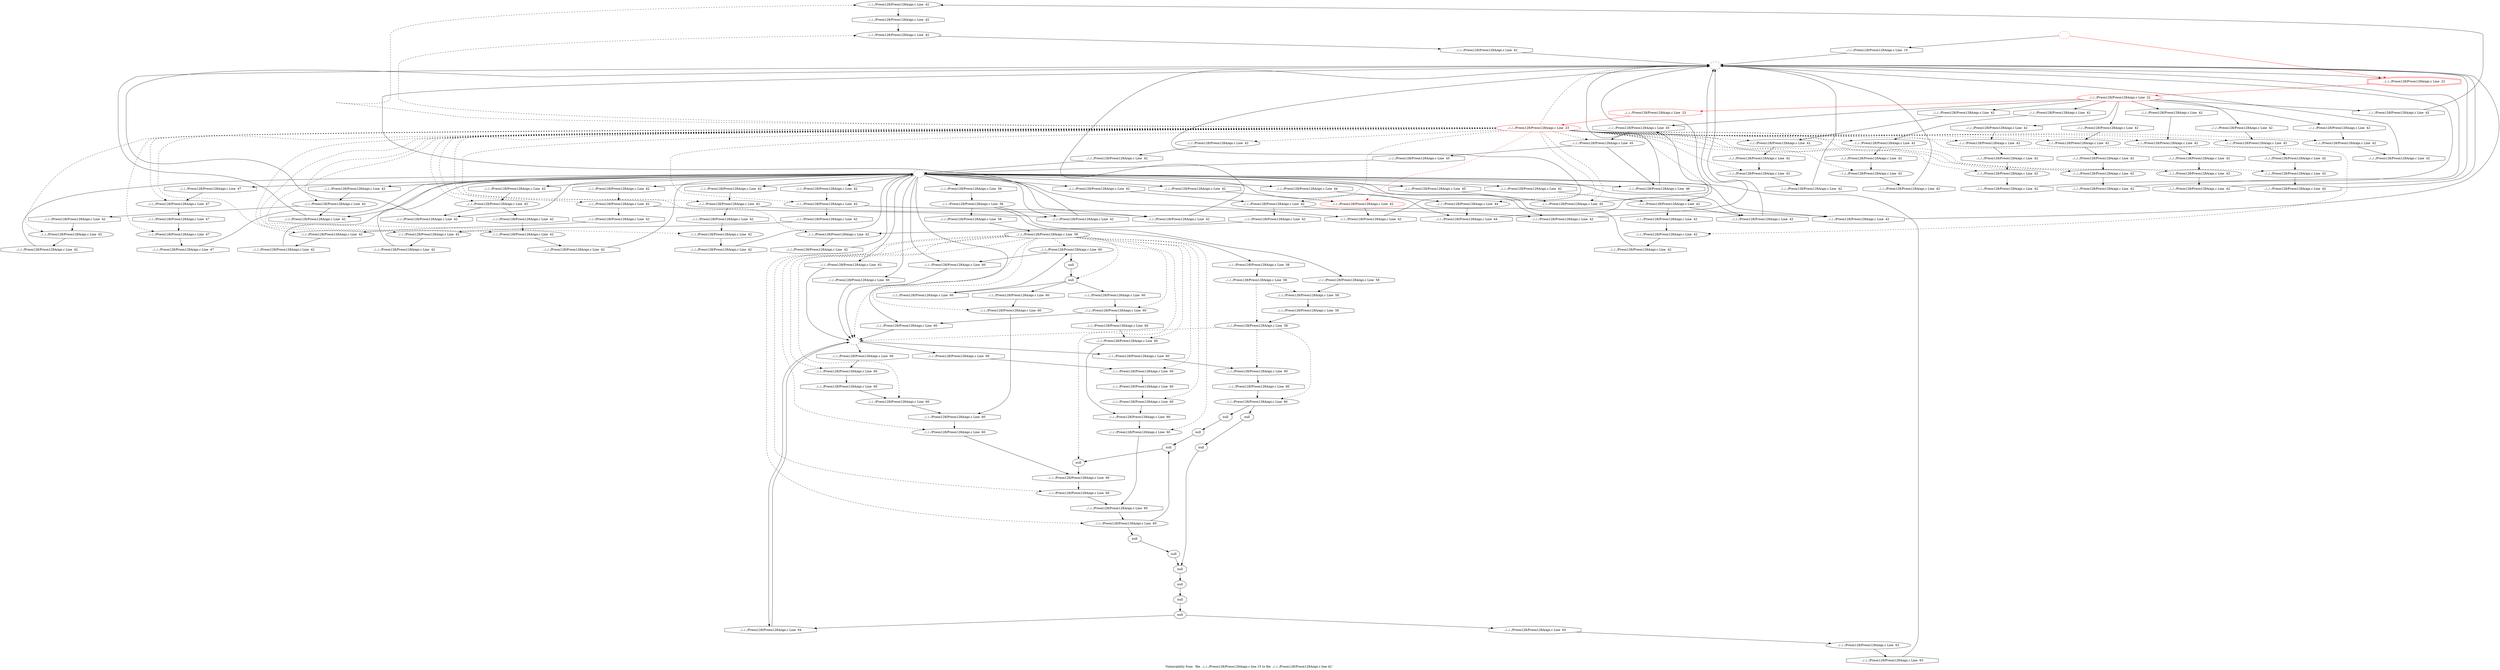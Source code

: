 digraph "Vulnerability from 'file ../../../Preon128/Preon128A/api.c line 15 to file ../../../Preon128/Preon128A/api.c line 42 '  "{
label="Vulnerability from  'file ../../../Preon128/Preon128A/api.c line 15 to file ../../../Preon128/Preon128A/api.c line 42 ' ";
node_881[shape=ellipse,style=solid,label="../../../Preon128/Preon128A/api.c Line  42"]
node_884[shape=octagon,style=solid,label="../../../Preon128/Preon128A/api.c Line  42"]
"node_881"->"node_884"
node_882[shape=octagon,style=solid,label="../../../Preon128/Preon128A/api.c Line  42"]
"node_882"->"node_881"
node_883[shape=ellipse,style=solid,label="../../../Preon128/Preon128A/api.c Line  42"]
node_891[shape=octagon,style=solid,label="../../../Preon128/Preon128A/api.c Line  42"]
"node_883"->"node_891"
"node_884"->"node_883"
node_885[shape=ellipse,style=solid,label="../../../Preon128/Preon128A/api.c Line  42"]
node_888[shape=octagon,style=solid,label="../../../Preon128/Preon128A/api.c Line  42"]
"node_885"->"node_888"
node_890[shape=octagon,style=solid,label="../../../Preon128/Preon128A/api.c Line  42"]
"node_885"->"node_890"
node_886[shape=octagon,style=solid,label="../../../Preon128/Preon128A/api.c Line  42"]
"node_886"->"node_885"
node_887[shape=ellipse,style=solid,label="../../../Preon128/Preon128A/api.c Line  42"]
node_889[shape=octagon,style=solid,label="../../../Preon128/Preon128A/api.c Line  42"]
"node_887"->"node_889"
"node_888"->"node_887"
node_820[shape=ellipse,style=dashed,label=""]
"node_889"->"node_820"
node_826[shape=ellipse,style=solid,label="../../../Preon128/Preon128A/api.c Line  23", color=red]
"node_826"->"node_881" [style=dashed]
"node_826"->"node_883" [style=dashed]
"node_826"->"node_885" [style=dashed]
"node_826"->"node_887" [style=dashed]
node_832[shape=ellipse,style=solid,label="../../../Preon128/Preon128A/api.c Line  42"]
"node_826"->"node_832" [style=dashed]
node_821[shape=ellipse,style=dashed,label=""]
"node_826"->"node_821" [style=dashed]
node_865[shape=ellipse,style=solid,label="../../../Preon128/Preon128A/api.c Line  42"]
"node_826"->"node_865" [style=dashed]
node_870[shape=ellipse,style=solid,label="../../../Preon128/Preon128A/api.c Line  42"]
"node_826"->"node_870" [style=dashed]
node_872[shape=ellipse,style=solid,label="../../../Preon128/Preon128A/api.c Line  42"]
"node_826"->"node_872" [style=dashed]
node_874[shape=ellipse,style=solid,label="../../../Preon128/Preon128A/api.c Line  42"]
"node_826"->"node_874" [style=dashed]
node_876[shape=ellipse,style=solid,label="../../../Preon128/Preon128A/api.c Line  42"]
"node_826"->"node_876" [style=dashed]
node_837[shape=ellipse,style=solid,label="../../../Preon128/Preon128A/api.c Line  42"]
"node_826"->"node_837" [style=dashed]
node_914[shape=ellipse,style=solid,label="../../../Preon128/Preon128A/api.c Line  44"]
"node_826"->"node_914" [style=dashed]
node_917[shape=ellipse,style=solid,label="../../../Preon128/Preon128A/api.c Line  45"]
"node_826"->"node_917" [style=dashed]
node_919[shape=ellipse,style=solid,label="../../../Preon128/Preon128A/api.c Line  45"]
"node_826"->"node_919" [style=dashed]
node_903[shape=ellipse,style=solid,label="../../../Preon128/Preon128A/api.c Line  42"]
"node_826"->"node_903" [style=dashed]
node_905[shape=ellipse,style=solid,label="../../../Preon128/Preon128A/api.c Line  42"]
"node_826"->"node_905" [style=dashed]
node_907[shape=ellipse,style=solid,label="../../../Preon128/Preon128A/api.c Line  42"]
"node_826"->"node_907" [style=dashed]
node_909[shape=ellipse,style=solid,label="../../../Preon128/Preon128A/api.c Line  42"]
"node_826"->"node_909" [style=dashed]
node_828[shape=ellipse,style=solid,label="../../../Preon128/Preon128A/api.c Line  42"]
"node_826"->"node_828" [style=dashed]
node_830[shape=ellipse,style=solid,label="../../../Preon128/Preon128A/api.c Line  42"]
"node_826"->"node_830" [style=dashed]
node_892[shape=ellipse,style=solid,label="../../../Preon128/Preon128A/api.c Line  42"]
"node_826"->"node_892" [style=dashed]
node_894[shape=ellipse,style=solid,label="../../../Preon128/Preon128A/api.c Line  42"]
"node_826"->"node_894" [style=dashed]
node_896[shape=ellipse,style=solid,label="../../../Preon128/Preon128A/api.c Line  42"]
"node_826"->"node_896" [style=dashed]
node_898[shape=ellipse,style=solid,label="../../../Preon128/Preon128A/api.c Line  42"]
"node_826"->"node_898" [style=dashed]
node_848[shape=ellipse,style=solid,label="../../../Preon128/Preon128A/api.c Line  42"]
"node_826"->"node_848" [style=dashed]
node_839[shape=ellipse,style=solid,label="../../../Preon128/Preon128A/api.c Line  42"]
"node_826"->"node_839" [style=dashed]
node_841[shape=ellipse,style=solid,label="../../../Preon128/Preon128A/api.c Line  42"]
"node_826"->"node_841" [style=dashed]
node_843[shape=ellipse,style=solid,label="../../../Preon128/Preon128A/api.c Line  42"]
"node_826"->"node_843" [style=dashed]
node_858[shape=ellipse,style=solid,label="../../../Preon128/Preon128A/api.c Line  42"]
"node_826"->"node_858" [style=dashed]
node_860[shape=ellipse,style=solid,label="../../../Preon128/Preon128A/api.c Line  42"]
"node_826"->"node_860" [style=dashed]
node_863[shape=ellipse,style=solid,label="../../../Preon128/Preon128A/api.c Line  42"]
"node_826"->"node_863" [style=dashed]
node_923[shape=ellipse,style=solid,label="../../../Preon128/Preon128A/api.c Line  47"]
"node_826"->"node_923" [style=dashed]
node_925[shape=ellipse,style=solid,label="../../../Preon128/Preon128A/api.c Line  47"]
"node_826"->"node_925" [style=dashed]
node_850[shape=ellipse,style=solid,label="../../../Preon128/Preon128A/api.c Line  42"]
"node_826"->"node_850" [style=dashed]
node_852[shape=ellipse,style=solid,label="../../../Preon128/Preon128A/api.c Line  42", color=red]
"node_826"->"node_852" [color=red, style=dashed]
node_854[shape=ellipse,style=solid,label="../../../Preon128/Preon128A/api.c Line  42"]
"node_826"->"node_854" [style=dashed]
node_825[shape=doubleoctagon,style=solid,label="../../../Preon128/Preon128A/api.c Line  22", color=red]
node_824[shape=ellipse,style=solid,label="../../../Preon128/Preon128A/api.c Line  22", color=red]
"node_825"->"node_824" [color=red]
"node_824"->"node_882"
node_871[shape=octagon,style=solid,label="../../../Preon128/Preon128A/api.c Line  42"]
"node_824"->"node_871"
node_838[shape=octagon,style=solid,label="../../../Preon128/Preon128A/api.c Line  42"]
"node_824"->"node_838"
node_920[shape=octagon,style=solid,label="../../../Preon128/Preon128A/api.c Line  45"]
"node_824"->"node_920"
node_904[shape=octagon,style=solid,label="../../../Preon128/Preon128A/api.c Line  42"]
"node_824"->"node_904"
node_827[shape=octagon,style=solid,label="../../../Preon128/Preon128A/api.c Line  23", color=red]
"node_824"->"node_827" [color=red]
node_829[shape=octagon,style=solid,label="../../../Preon128/Preon128A/api.c Line  42"]
"node_824"->"node_829"
node_893[shape=octagon,style=solid,label="../../../Preon128/Preon128A/api.c Line  42"]
"node_824"->"node_893"
node_849[shape=octagon,style=solid,label="../../../Preon128/Preon128A/api.c Line  42"]
"node_824"->"node_849"
node_859[shape=octagon,style=solid,label="../../../Preon128/Preon128A/api.c Line  42"]
"node_824"->"node_859"
node_831[shape=octagon,style=solid,label="../../../Preon128/Preon128A/api.c Line  42"]
"node_831"->"node_830"
node_834[shape=octagon,style=solid,label="../../../Preon128/Preon128A/api.c Line  42"]
"node_832"->"node_834"
node_833[shape=octagon,style=solid,label="../../../Preon128/Preon128A/api.c Line  42"]
"node_833"->"node_832"
"node_834"->"node_820"
node_823[shape=ellipse,style=dashed,label="", color=red]
"node_823"->"node_825" [color=red]
node_822[shape=octagon,style=solid,label="../../../Preon128/Preon128A/api.c Line  19"]
"node_823"->"node_822"
"node_822"->"node_821"
"node_821"->"node_825"
"node_820"->"node_886"
"node_820"->"node_831"
node_868[shape=octagon,style=solid,label="../../../Preon128/Preon128A/api.c Line  42"]
"node_820"->"node_868"
node_875[shape=octagon,style=solid,label="../../../Preon128/Preon128A/api.c Line  42"]
"node_820"->"node_875"
node_879[shape=octagon,style=solid,label="../../../Preon128/Preon128A/api.c Line  42"]
"node_820"->"node_879"
node_835[shape=octagon,style=solid,label="../../../Preon128/Preon128A/api.c Line  42"]
"node_820"->"node_835"
node_912[shape=octagon,style=solid,label="../../../Preon128/Preon128A/api.c Line  42"]
"node_820"->"node_912"
node_915[shape=octagon,style=solid,label="../../../Preon128/Preon128A/api.c Line  44"]
"node_820"->"node_915"
node_916[shape=octagon,style=solid,label="../../../Preon128/Preon128A/api.c Line  44"]
"node_820"->"node_916"
node_918[shape=octagon,style=solid,label="../../../Preon128/Preon128A/api.c Line  45"]
"node_820"->"node_918"
node_936[shape=octagon,style=solid,label="../../../Preon128/Preon128A/api.c Line  60"]
"node_820"->"node_936"
node_901[shape=octagon,style=solid,label="../../../Preon128/Preon128A/api.c Line  42"]
"node_820"->"node_901"
node_908[shape=octagon,style=solid,label="../../../Preon128/Preon128A/api.c Line  42"]
"node_820"->"node_908"
"node_820"->"node_890"
node_897[shape=octagon,style=solid,label="../../../Preon128/Preon128A/api.c Line  42"]
"node_820"->"node_897"
node_983[shape=octagon,style=solid,label="../../../Preon128/Preon128A/api.c Line  62"]
"node_820"->"node_983"
node_957[shape=octagon,style=solid,label="../../../Preon128/Preon128A/api.c Line  60"]
"node_820"->"node_957"
node_846[shape=octagon,style=solid,label="../../../Preon128/Preon128A/api.c Line  42"]
"node_820"->"node_846"
node_842[shape=octagon,style=solid,label="../../../Preon128/Preon128A/api.c Line  42"]
"node_820"->"node_842"
node_864[shape=octagon,style=solid,label="../../../Preon128/Preon128A/api.c Line  42"]
"node_820"->"node_864"
node_922[shape=octagon,style=solid,label="../../../Preon128/Preon128A/api.c Line  46"]
"node_820"->"node_922"
node_924[shape=octagon,style=solid,label="../../../Preon128/Preon128A/api.c Line  47"]
"node_820"->"node_924"
node_928[shape=octagon,style=solid,label="../../../Preon128/Preon128A/api.c Line  56"]
"node_820"->"node_928"
node_974[shape=octagon,style=solid,label="../../../Preon128/Preon128A/api.c Line  60"]
"node_820"->"node_974"
node_853[shape=octagon,style=solid,label="../../../Preon128/Preon128A/api.c Line  42"]
"node_820"->"node_853"
node_856[shape=octagon,style=solid,label="../../../Preon128/Preon128A/api.c Line  42"]
"node_820"->"node_856"
node_867[shape=octagon,style=solid,label="../../../Preon128/Preon128A/api.c Line  42"]
"node_865"->"node_867"
node_866[shape=octagon,style=solid,label="../../../Preon128/Preon128A/api.c Line  42"]
"node_866"->"node_865"
"node_867"->"node_820"
"node_868"->"node_821"
node_869[shape=octagon,style=solid,label="../../../Preon128/Preon128A/api.c Line  42"]
"node_869"->"node_821"
node_873[shape=octagon,style=solid,label="../../../Preon128/Preon128A/api.c Line  42"]
"node_870"->"node_873"
"node_871"->"node_870"
node_880[shape=octagon,style=solid,label="../../../Preon128/Preon128A/api.c Line  42"]
"node_872"->"node_880"
"node_873"->"node_872"
node_877[shape=octagon,style=solid,label="../../../Preon128/Preon128A/api.c Line  42"]
"node_874"->"node_877"
"node_874"->"node_879"
"node_875"->"node_874"
node_878[shape=octagon,style=solid,label="../../../Preon128/Preon128A/api.c Line  42"]
"node_876"->"node_878"
"node_877"->"node_876"
"node_878"->"node_820"
"node_879"->"node_821"
"node_880"->"node_821"
"node_835"->"node_821"
node_836[shape=octagon,style=solid,label="../../../Preon128/Preon128A/api.c Line  42"]
"node_836"->"node_821"
node_840[shape=octagon,style=solid,label="../../../Preon128/Preon128A/api.c Line  42"]
"node_837"->"node_840"
"node_838"->"node_837"
node_910[shape=octagon,style=solid,label="../../../Preon128/Preon128A/api.c Line  42"]
"node_910"->"node_909"
node_911[shape=octagon,style=solid,label="../../../Preon128/Preon128A/api.c Line  42"]
"node_911"->"node_820"
"node_912"->"node_821"
node_913[shape=octagon,style=solid,label="../../../Preon128/Preon128A/api.c Line  42"]
"node_913"->"node_821"
"node_914"->"node_916"
"node_915"->"node_914"
"node_916"->"node_821"
"node_917"->"node_920"
"node_918"->"node_917"
node_921[shape=octagon,style=solid,label="../../../Preon128/Preon128A/api.c Line  45"]
"node_919"->"node_921"
"node_919"->"node_922"
"node_920"->"node_919"
node_933[shape=ellipse,style=solid,label="../../../Preon128/Preon128A/api.c Line  58"]
node_935[shape=ellipse,style=dashed,label=""]
"node_933"->"node_935" [style=dashed]
node_937[shape=ellipse,style=solid,label="../../../Preon128/Preon128A/api.c Line  60"]
"node_933"->"node_937" [style=dashed]
node_939[shape=ellipse,style=solid,label="../../../Preon128/Preon128A/api.c Line  60"]
"node_933"->"node_939" [style=dashed]
node_934[shape=octagon,style=solid,label="../../../Preon128/Preon128A/api.c Line  58"]
"node_934"->"node_933"
node_938[shape=octagon,style=solid,label="../../../Preon128/Preon128A/api.c Line  60"]
"node_935"->"node_938"
node_987[shape=octagon,style=solid,label="../../../Preon128/Preon128A/api.c Line  64"]
"node_935"->"node_987"
node_956[shape=octagon,style=solid,label="../../../Preon128/Preon128A/api.c Line  60"]
"node_935"->"node_956"
node_973[shape=octagon,style=solid,label="../../../Preon128/Preon128A/api.c Line  60"]
"node_935"->"node_973"
"node_936"->"node_935"
node_940[shape=octagon,style=solid,label="../../../Preon128/Preon128A/api.c Line  60"]
"node_937"->"node_940"
"node_938"->"node_937"
node_942[shape=octagon,style=solid,label="null"]
"node_939"->"node_942"
node_944[shape=octagon,style=solid,label="null"]
"node_939"->"node_944"
"node_940"->"node_939"
node_941[shape=ellipse,style=solid,label="null"]
node_980[shape=octagon,style=solid,label="null"]
"node_941"->"node_980"
"node_942"->"node_941"
node_943[shape=ellipse,style=solid,label="null"]
node_978[shape=octagon,style=solid,label="null"]
"node_943"->"node_978"
"node_944"->"node_943"
node_899[shape=octagon,style=solid,label="../../../Preon128/Preon128A/api.c Line  42"]
"node_899"->"node_898"
node_900[shape=octagon,style=solid,label="../../../Preon128/Preon128A/api.c Line  42"]
"node_900"->"node_820"
"node_901"->"node_821"
node_902[shape=octagon,style=solid,label="../../../Preon128/Preon128A/api.c Line  42"]
"node_902"->"node_821"
node_906[shape=octagon,style=solid,label="../../../Preon128/Preon128A/api.c Line  42"]
"node_903"->"node_906"
"node_904"->"node_903"
"node_905"->"node_913"
"node_906"->"node_905"
"node_907"->"node_910"
"node_907"->"node_912"
"node_908"->"node_907"
"node_909"->"node_911"
"node_827"->"node_826" [color=red]
"node_828"->"node_836"
"node_829"->"node_828"
"node_830"->"node_833"
"node_830"->"node_835"
"node_890"->"node_821"
"node_891"->"node_821"
node_895[shape=octagon,style=solid,label="../../../Preon128/Preon128A/api.c Line  42"]
"node_892"->"node_895"
"node_893"->"node_892"
"node_894"->"node_902"
"node_895"->"node_894"
"node_896"->"node_899"
"node_896"->"node_901"
"node_897"->"node_896"
"node_898"->"node_900"
node_981[shape=ellipse,style=solid,label="null"]
node_985[shape=octagon,style=solid,label="../../../Preon128/Preon128A/api.c Line  63"]
"node_981"->"node_985"
"node_981"->"node_987"
node_982[shape=octagon,style=solid,label="null"]
"node_982"->"node_981"
"node_983"->"node_935"
node_984[shape=ellipse,style=solid,label="../../../Preon128/Preon128A/api.c Line  63"]
node_986[shape=octagon,style=solid,label="../../../Preon128/Preon128A/api.c Line  63"]
"node_984"->"node_986"
"node_985"->"node_984"
"node_986"->"node_820"
"node_987"->"node_935"
node_945[shape=ellipse,style=solid,label="../../../Preon128/Preon128A/api.c Line  58"]
"node_945"->"node_935" [style=dashed]
node_949[shape=ellipse,style=solid,label="../../../Preon128/Preon128A/api.c Line  60"]
"node_945"->"node_949" [style=dashed]
node_951[shape=ellipse,style=solid,label="../../../Preon128/Preon128A/api.c Line  60"]
"node_945"->"node_951" [style=dashed]
node_953[shape=ellipse,style=solid,label="../../../Preon128/Preon128A/api.c Line  60"]
"node_945"->"node_953" [style=dashed]
node_955[shape=ellipse,style=solid,label="../../../Preon128/Preon128A/api.c Line  60"]
"node_945"->"node_955" [style=dashed]
node_958[shape=ellipse,style=solid,label="../../../Preon128/Preon128A/api.c Line  60"]
"node_945"->"node_958" [style=dashed]
node_960[shape=ellipse,style=solid,label="null"]
"node_945"->"node_960" [style=dashed]
node_962[shape=ellipse,style=solid,label="../../../Preon128/Preon128A/api.c Line  60"]
"node_945"->"node_962" [style=dashed]
node_964[shape=ellipse,style=solid,label="../../../Preon128/Preon128A/api.c Line  60"]
"node_945"->"node_964" [style=dashed]
node_966[shape=ellipse,style=solid,label="../../../Preon128/Preon128A/api.c Line  60"]
"node_945"->"node_966" [style=dashed]
node_968[shape=ellipse,style=solid,label="../../../Preon128/Preon128A/api.c Line  60"]
"node_945"->"node_968" [style=dashed]
node_970[shape=ellipse,style=solid,label="../../../Preon128/Preon128A/api.c Line  60"]
"node_945"->"node_970" [style=dashed]
node_972[shape=ellipse,style=solid,label="../../../Preon128/Preon128A/api.c Line  60"]
"node_945"->"node_972" [style=dashed]
node_975[shape=ellipse,style=solid,label="../../../Preon128/Preon128A/api.c Line  60"]
"node_945"->"node_975" [style=dashed]
node_977[shape=ellipse,style=solid,label="null"]
"node_945"->"node_977" [style=dashed]
node_946[shape=octagon,style=solid,label="../../../Preon128/Preon128A/api.c Line  58"]
"node_946"->"node_945"
node_947[shape=ellipse,style=solid,label="null"]
"node_947"->"node_980"
node_948[shape=octagon,style=solid,label="null"]
"node_948"->"node_947"
"node_949"->"node_948"
"node_949"->"node_978"
node_950[shape=octagon,style=solid,label="../../../Preon128/Preon128A/api.c Line  60"]
"node_950"->"node_949"
"node_951"->"node_950"
node_952[shape=octagon,style=solid,label="../../../Preon128/Preon128A/api.c Line  60"]
"node_952"->"node_951"
"node_953"->"node_952"
node_954[shape=octagon,style=solid,label="../../../Preon128/Preon128A/api.c Line  60"]
"node_954"->"node_953"
"node_955"->"node_954"
"node_956"->"node_955"
"node_957"->"node_935"
"node_958"->"node_957"
node_961[shape=octagon,style=solid,label="null"]
"node_958"->"node_961"
node_959[shape=octagon,style=solid,label="../../../Preon128/Preon128A/api.c Line  60"]
"node_959"->"node_958"
"node_960"->"node_959"
node_965[shape=octagon,style=solid,label="../../../Preon128/Preon128A/api.c Line  60"]
"node_960"->"node_965"
node_976[shape=octagon,style=solid,label="../../../Preon128/Preon128A/api.c Line  60"]
"node_960"->"node_976"
"node_961"->"node_960"
"node_962"->"node_952"
node_844[shape=octagon,style=solid,label="../../../Preon128/Preon128A/api.c Line  42"]
"node_844"->"node_843"
node_845[shape=octagon,style=solid,label="../../../Preon128/Preon128A/api.c Line  42"]
"node_845"->"node_820"
"node_846"->"node_821"
node_847[shape=octagon,style=solid,label="../../../Preon128/Preon128A/api.c Line  42"]
"node_847"->"node_821"
node_851[shape=octagon,style=solid,label="../../../Preon128/Preon128A/api.c Line  42"]
"node_848"->"node_851"
"node_849"->"node_848"
"node_839"->"node_847"
"node_840"->"node_839"
"node_841"->"node_844"
"node_841"->"node_846"
"node_842"->"node_841"
"node_843"->"node_845"
node_857[shape=octagon,style=solid,label="../../../Preon128/Preon128A/api.c Line  42"]
"node_857"->"node_821"
node_861[shape=octagon,style=solid,label="../../../Preon128/Preon128A/api.c Line  42"]
"node_858"->"node_861"
"node_859"->"node_858"
"node_860"->"node_869"
"node_861"->"node_860"
node_862[shape=octagon,style=solid,label="../../../Preon128/Preon128A/api.c Line  47"]
"node_862"->"node_820"
"node_863"->"node_866"
"node_863"->"node_868"
"node_864"->"node_863"
"node_921"->"node_820"
"node_922"->"node_821"
node_926[shape=octagon,style=solid,label="../../../Preon128/Preon128A/api.c Line  47"]
"node_923"->"node_926"
"node_924"->"node_923"
"node_925"->"node_862"
"node_926"->"node_925"
node_927[shape=ellipse,style=solid,label="../../../Preon128/Preon128A/api.c Line  56"]
"node_927"->"node_946"
node_930[shape=octagon,style=solid,label="../../../Preon128/Preon128A/api.c Line  58"]
"node_927"->"node_930"
node_932[shape=octagon,style=solid,label="../../../Preon128/Preon128A/api.c Line  58"]
"node_927"->"node_932"
"node_928"->"node_927"
node_929[shape=ellipse,style=solid,label="../../../Preon128/Preon128A/api.c Line  58"]
"node_929"->"node_933" [style=dashed]
node_931[shape=ellipse,style=solid,label="../../../Preon128/Preon128A/api.c Line  58"]
"node_929"->"node_931" [style=dashed]
"node_930"->"node_929"
"node_931"->"node_934"
"node_932"->"node_931"
node_963[shape=octagon,style=solid,label="../../../Preon128/Preon128A/api.c Line  60"]
"node_963"->"node_962"
"node_964"->"node_963"
"node_964"->"node_974"
"node_965"->"node_964"
"node_966"->"node_950"
node_967[shape=octagon,style=solid,label="../../../Preon128/Preon128A/api.c Line  60"]
"node_967"->"node_966"
"node_968"->"node_967"
node_969[shape=octagon,style=solid,label="../../../Preon128/Preon128A/api.c Line  60"]
"node_969"->"node_968"
"node_970"->"node_969"
node_971[shape=octagon,style=solid,label="../../../Preon128/Preon128A/api.c Line  60"]
"node_971"->"node_970"
"node_972"->"node_971"
"node_973"->"node_972"
"node_974"->"node_935"
"node_975"->"node_969"
"node_976"->"node_975"
"node_977"->"node_967"
"node_978"->"node_977"
node_979[shape=ellipse,style=solid,label="null"]
"node_979"->"node_982"
"node_980"->"node_979"
"node_850"->"node_857"
"node_851"->"node_850"
"node_852"->"node_856"
"node_853"->"node_852"
node_855[shape=octagon,style=solid,label="../../../Preon128/Preon128A/api.c Line  42"]
"node_854"->"node_855"
"node_855"->"node_820"
"node_856"->"node_821"
}

